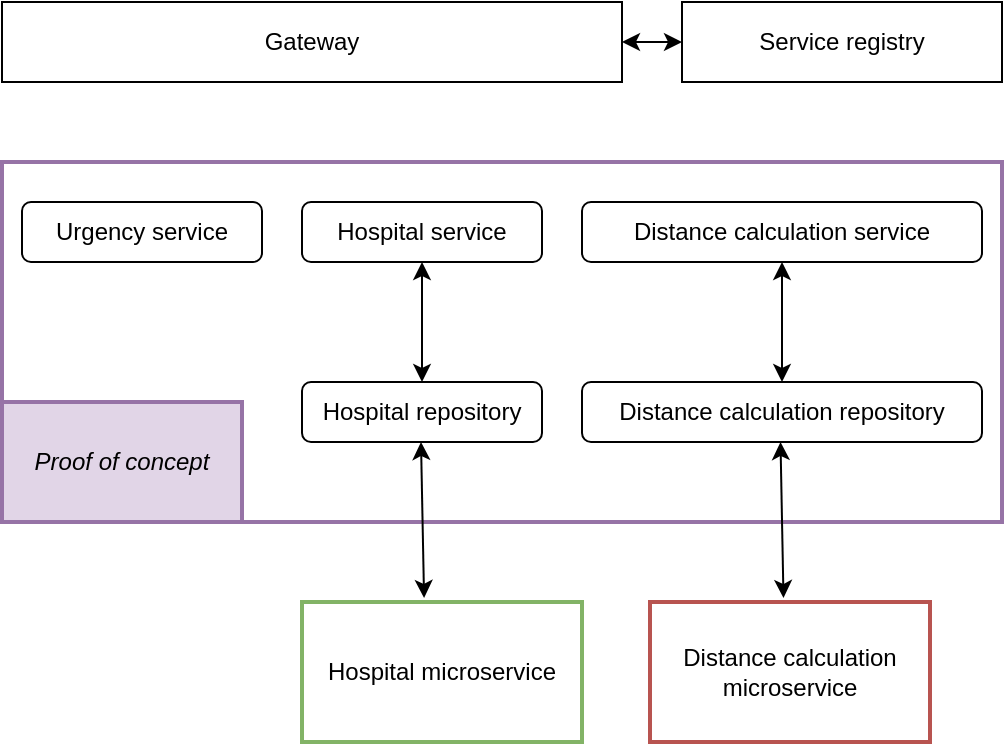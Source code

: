 <mxfile version="21.3.2" type="github">
  <diagram name="Page-1" id="SlkHMPfUKlPncJVQEZnL">
    <mxGraphModel dx="1434" dy="726" grid="1" gridSize="10" guides="1" tooltips="1" connect="1" arrows="1" fold="1" page="1" pageScale="1" pageWidth="827" pageHeight="1169" math="0" shadow="0">
      <root>
        <mxCell id="0" />
        <mxCell id="1" parent="0" />
        <mxCell id="6nHxhkiDgHESShk4F_iz-5" value="" style="rounded=0;whiteSpace=wrap;html=1;fillColor=none;strokeColor=#9673a6;strokeWidth=2;" vertex="1" parent="1">
          <mxGeometry x="90" y="110" width="500" height="180" as="geometry" />
        </mxCell>
        <mxCell id="6nHxhkiDgHESShk4F_iz-1" value="Urgency service" style="rounded=1;whiteSpace=wrap;html=1;" vertex="1" parent="1">
          <mxGeometry x="100" y="130" width="120" height="30" as="geometry" />
        </mxCell>
        <mxCell id="6nHxhkiDgHESShk4F_iz-2" value="Hospital service" style="rounded=1;whiteSpace=wrap;html=1;" vertex="1" parent="1">
          <mxGeometry x="240" y="130" width="120" height="30" as="geometry" />
        </mxCell>
        <mxCell id="6nHxhkiDgHESShk4F_iz-3" value="Distance calculation service" style="rounded=1;whiteSpace=wrap;html=1;" vertex="1" parent="1">
          <mxGeometry x="380" y="130" width="200" height="30" as="geometry" />
        </mxCell>
        <mxCell id="6nHxhkiDgHESShk4F_iz-4" value="Gateway" style="rounded=0;whiteSpace=wrap;html=1;" vertex="1" parent="1">
          <mxGeometry x="90" y="30" width="310" height="40" as="geometry" />
        </mxCell>
        <mxCell id="6nHxhkiDgHESShk4F_iz-6" value="Distance calculation repository" style="rounded=1;whiteSpace=wrap;html=1;" vertex="1" parent="1">
          <mxGeometry x="380" y="220" width="200" height="30" as="geometry" />
        </mxCell>
        <mxCell id="6nHxhkiDgHESShk4F_iz-7" value="Hospital repository" style="rounded=1;whiteSpace=wrap;html=1;" vertex="1" parent="1">
          <mxGeometry x="240" y="220" width="120" height="30" as="geometry" />
        </mxCell>
        <mxCell id="6nHxhkiDgHESShk4F_iz-10" value="" style="endArrow=classic;startArrow=classic;html=1;rounded=0;entryX=0.5;entryY=0;entryDx=0;entryDy=0;exitX=0.5;exitY=1;exitDx=0;exitDy=0;" edge="1" parent="1" source="6nHxhkiDgHESShk4F_iz-2" target="6nHxhkiDgHESShk4F_iz-7">
          <mxGeometry width="50" height="50" relative="1" as="geometry">
            <mxPoint x="390" y="340" as="sourcePoint" />
            <mxPoint x="440" y="290" as="targetPoint" />
          </mxGeometry>
        </mxCell>
        <mxCell id="6nHxhkiDgHESShk4F_iz-11" value="" style="endArrow=classic;startArrow=classic;html=1;rounded=0;entryX=0.5;entryY=0;entryDx=0;entryDy=0;" edge="1" parent="1" target="6nHxhkiDgHESShk4F_iz-6">
          <mxGeometry width="50" height="50" relative="1" as="geometry">
            <mxPoint x="480" y="160" as="sourcePoint" />
            <mxPoint x="479.5" y="220" as="targetPoint" />
          </mxGeometry>
        </mxCell>
        <mxCell id="6nHxhkiDgHESShk4F_iz-12" value="&lt;i&gt;Proof of concept&lt;/i&gt;" style="rounded=0;whiteSpace=wrap;html=1;fillColor=#e1d5e7;strokeColor=#9673a6;strokeWidth=2;" vertex="1" parent="1">
          <mxGeometry x="90" y="230" width="120" height="60" as="geometry" />
        </mxCell>
        <mxCell id="6nHxhkiDgHESShk4F_iz-13" value="&lt;div&gt;Service registry&lt;/div&gt;" style="rounded=0;whiteSpace=wrap;html=1;" vertex="1" parent="1">
          <mxGeometry x="430" y="30" width="160" height="40" as="geometry" />
        </mxCell>
        <mxCell id="6nHxhkiDgHESShk4F_iz-14" value="" style="endArrow=classic;startArrow=classic;html=1;rounded=0;entryX=0;entryY=0.5;entryDx=0;entryDy=0;exitX=1;exitY=0.5;exitDx=0;exitDy=0;" edge="1" parent="1" source="6nHxhkiDgHESShk4F_iz-4" target="6nHxhkiDgHESShk4F_iz-13">
          <mxGeometry width="50" height="50" relative="1" as="geometry">
            <mxPoint x="390" y="340" as="sourcePoint" />
            <mxPoint x="440" y="290" as="targetPoint" />
          </mxGeometry>
        </mxCell>
        <mxCell id="6nHxhkiDgHESShk4F_iz-15" value="Hospital microservice" style="rounded=0;whiteSpace=wrap;html=1;fillColor=none;strokeColor=#82b366;strokeWidth=2;" vertex="1" parent="1">
          <mxGeometry x="240" y="330" width="140" height="70" as="geometry" />
        </mxCell>
        <mxCell id="6nHxhkiDgHESShk4F_iz-16" value="Distance calculation microservice" style="rounded=0;whiteSpace=wrap;html=1;fillColor=none;strokeColor=#b85450;strokeWidth=2;" vertex="1" parent="1">
          <mxGeometry x="414" y="330" width="140" height="70" as="geometry" />
        </mxCell>
        <mxCell id="6nHxhkiDgHESShk4F_iz-20" value="" style="endArrow=classic;startArrow=classic;html=1;rounded=0;entryX=0.436;entryY=-0.029;entryDx=0;entryDy=0;exitX=0.5;exitY=1;exitDx=0;exitDy=0;entryPerimeter=0;" edge="1" parent="1" target="6nHxhkiDgHESShk4F_iz-15">
          <mxGeometry width="50" height="50" relative="1" as="geometry">
            <mxPoint x="299.5" y="250" as="sourcePoint" />
            <mxPoint x="299.5" y="310" as="targetPoint" />
          </mxGeometry>
        </mxCell>
        <mxCell id="6nHxhkiDgHESShk4F_iz-21" value="" style="endArrow=classic;startArrow=classic;html=1;rounded=0;entryX=0.436;entryY=-0.029;entryDx=0;entryDy=0;exitX=0.5;exitY=1;exitDx=0;exitDy=0;entryPerimeter=0;" edge="1" parent="1">
          <mxGeometry width="50" height="50" relative="1" as="geometry">
            <mxPoint x="479.25" y="250" as="sourcePoint" />
            <mxPoint x="480.75" y="328" as="targetPoint" />
          </mxGeometry>
        </mxCell>
      </root>
    </mxGraphModel>
  </diagram>
</mxfile>

